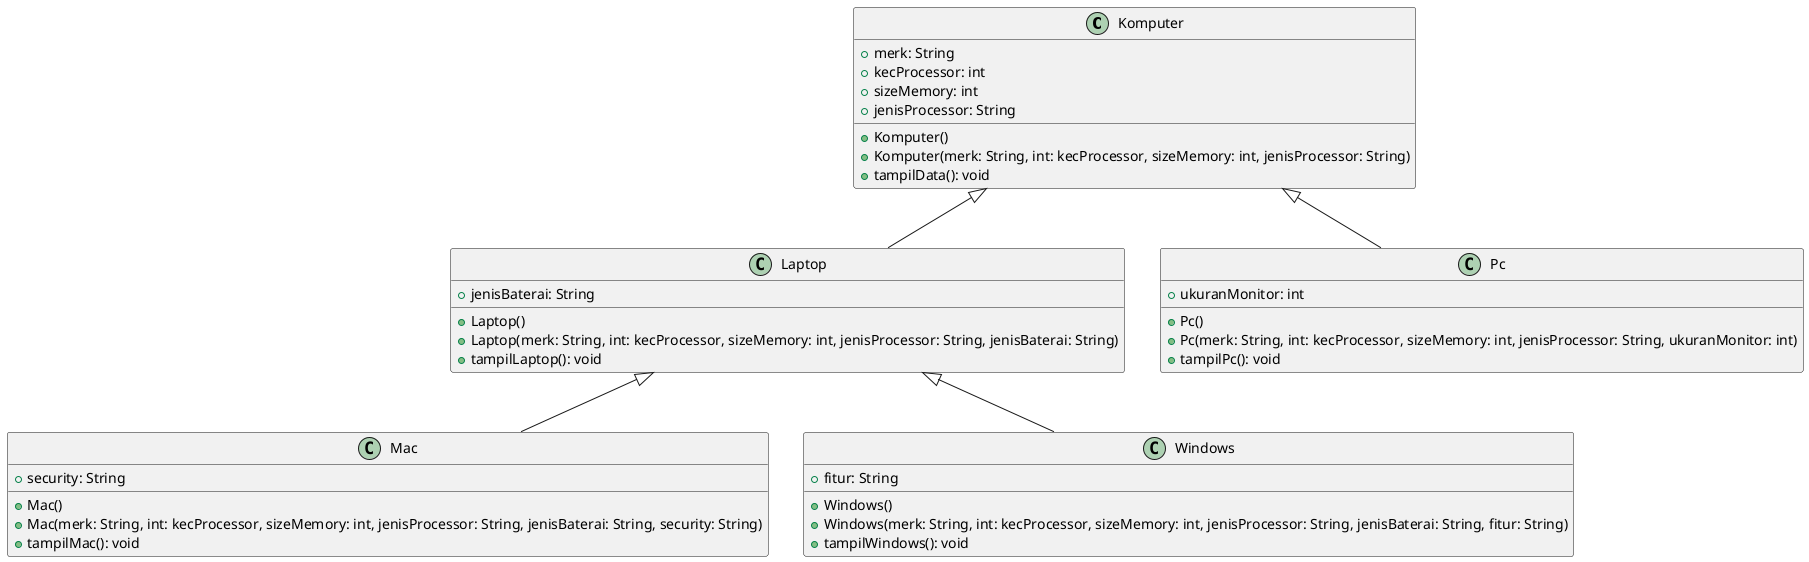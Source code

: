 @startuml

class Komputer {
    +merk: String
    +kecProcessor: int
    +sizeMemory: int
    +jenisProcessor: String
    +Komputer()
    +Komputer(merk: String, int: kecProcessor, sizeMemory: int, jenisProcessor: String)
    +tampilData(): void
}

class Laptop {
    +jenisBaterai: String
    +Laptop()
    +Laptop(merk: String, int: kecProcessor, sizeMemory: int, jenisProcessor: String, jenisBaterai: String)
    +tampilLaptop(): void
}

class Pc {
    +ukuranMonitor: int
    +Pc()
    +Pc(merk: String, int: kecProcessor, sizeMemory: int, jenisProcessor: String, ukuranMonitor: int)
    +tampilPc(): void
}

class Mac {
    +security: String
    +Mac()
    +Mac(merk: String, int: kecProcessor, sizeMemory: int, jenisProcessor: String, jenisBaterai: String, security: String)
    +tampilMac(): void
}

class Windows {
    +fitur: String
    +Windows()
    +Windows(merk: String, int: kecProcessor, sizeMemory: int, jenisProcessor: String, jenisBaterai: String, fitur: String)
    +tampilWindows(): void
}



Komputer <|-- Laptop
Komputer <|-- Pc
Laptop <|-- Mac
Laptop <|-- Windows

@enduml